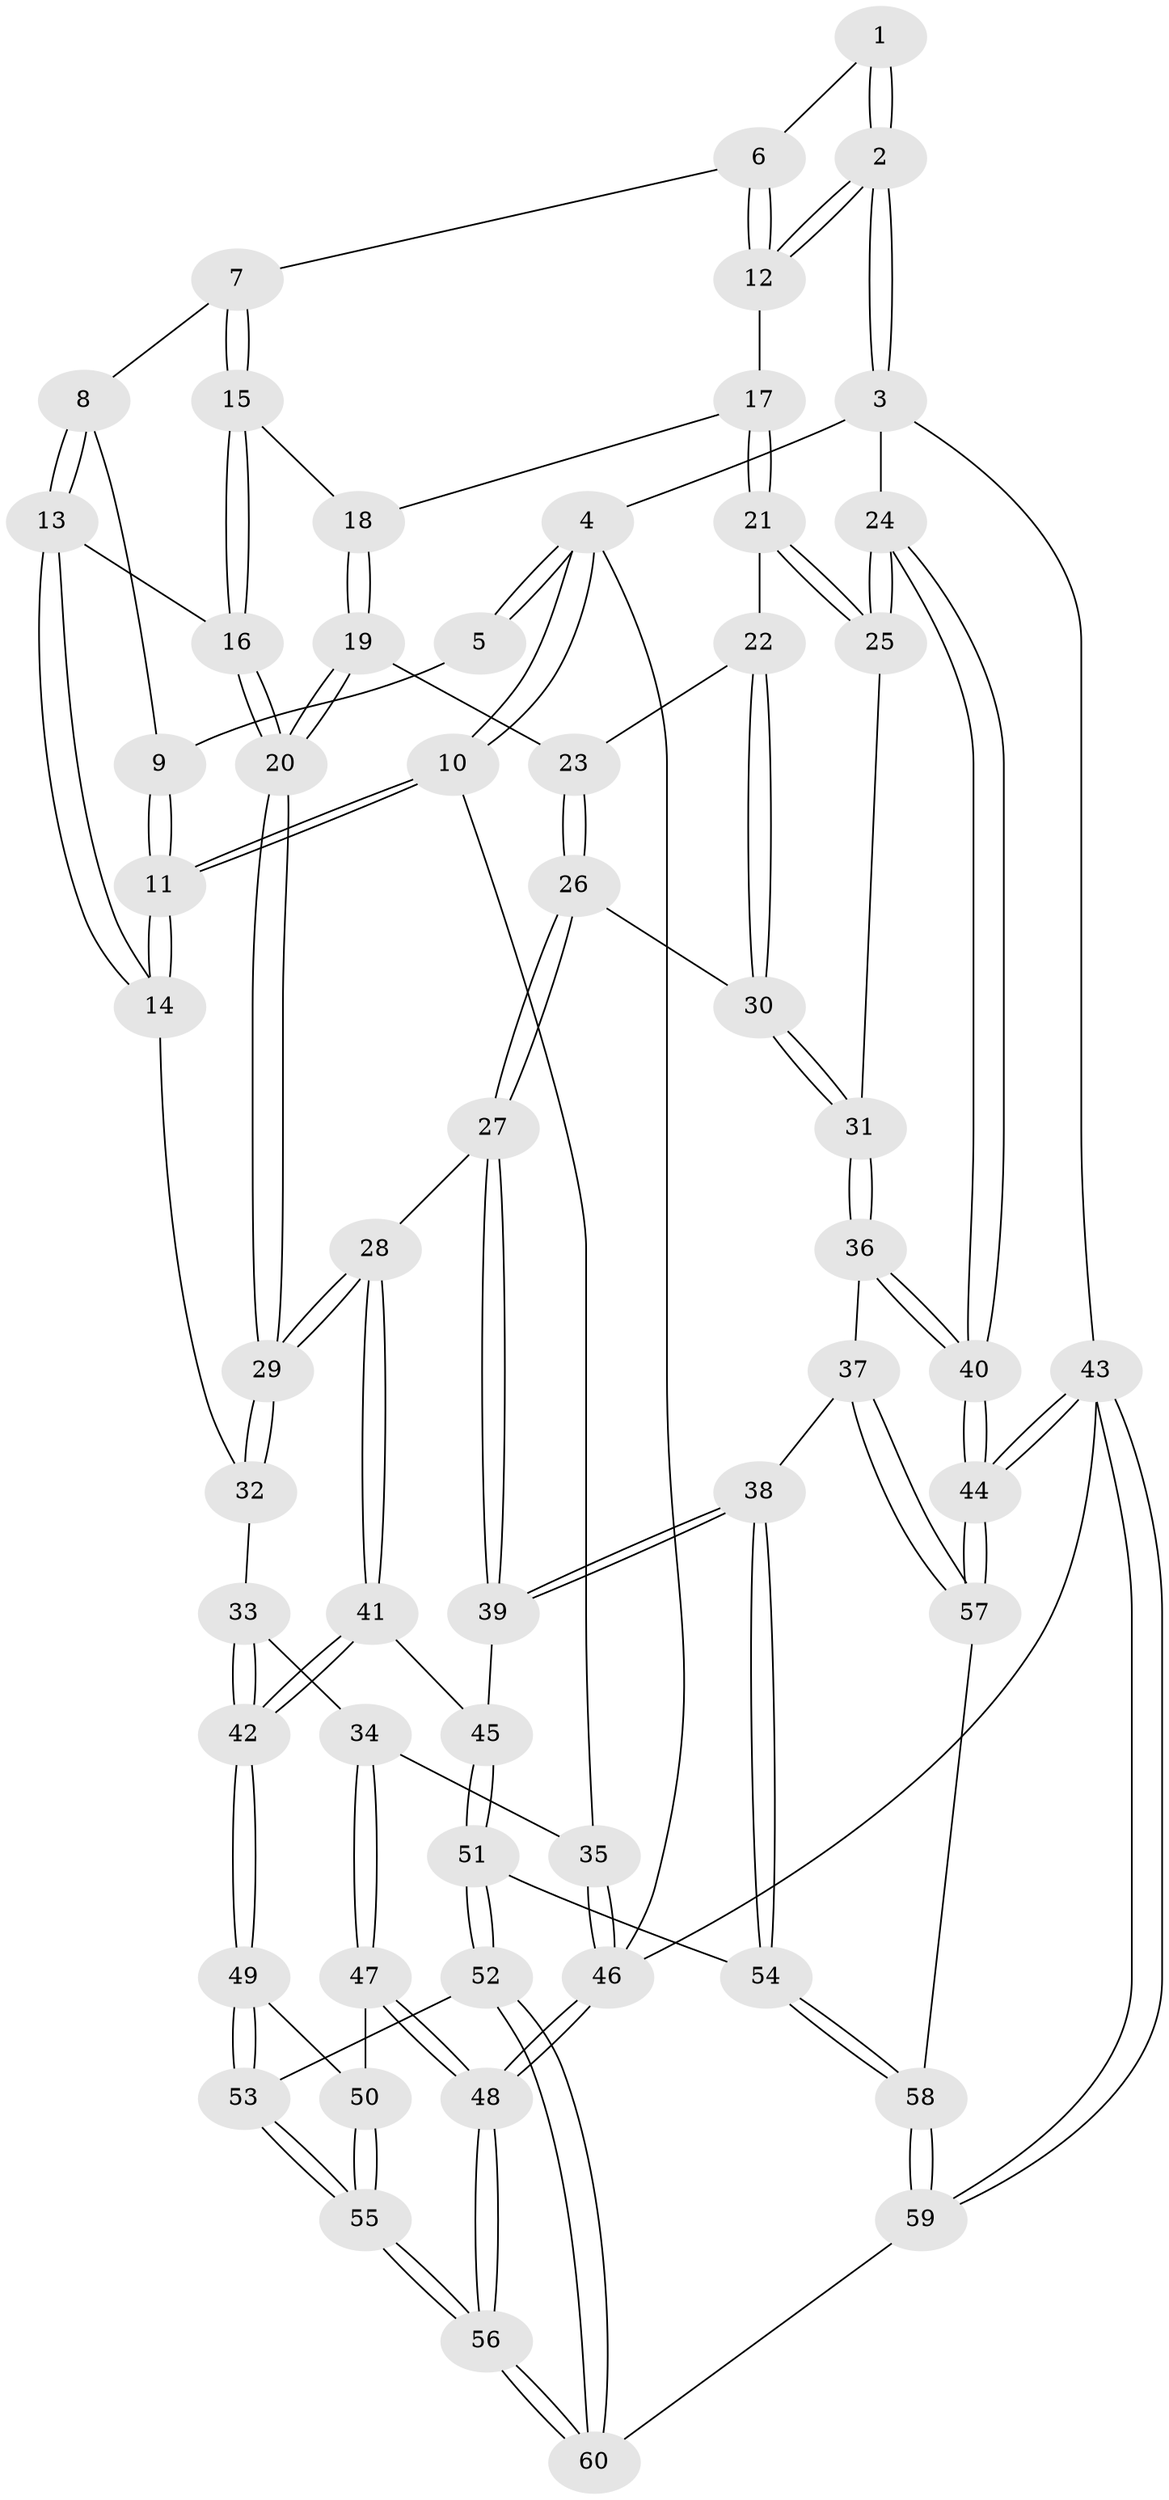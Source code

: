 // Generated by graph-tools (version 1.1) at 2025/17/03/09/25 04:17:07]
// undirected, 60 vertices, 147 edges
graph export_dot {
graph [start="1"]
  node [color=gray90,style=filled];
  1 [pos="+0.7216745463517918+0"];
  2 [pos="+1+0"];
  3 [pos="+1+0"];
  4 [pos="+0+0"];
  5 [pos="+0.43570681247911064+0"];
  6 [pos="+0.6676521156222173+0.1886462307307844"];
  7 [pos="+0.5890913098457694+0.2344314093041431"];
  8 [pos="+0.4624715424725291+0.1315114348318358"];
  9 [pos="+0.4319924655419076+0.011395251055546318"];
  10 [pos="+0.008596242365639764+0.38006027676142695"];
  11 [pos="+0.06722074023571589+0.37282789242409425"];
  12 [pos="+0.8072894148528199+0.24861939259147364"];
  13 [pos="+0.3649285313738608+0.3253383874147011"];
  14 [pos="+0.19704926199151399+0.382057563817302"];
  15 [pos="+0.5905355064613791+0.2717729441510387"];
  16 [pos="+0.5372674022303564+0.3992358444704889"];
  17 [pos="+0.800186527501155+0.2800745386516083"];
  18 [pos="+0.6558655418901351+0.3000882162588578"];
  19 [pos="+0.7098890927613122+0.37780561035503024"];
  20 [pos="+0.562630753202814+0.4615721293057985"];
  21 [pos="+0.8011187182904494+0.3335366179524518"];
  22 [pos="+0.7912397651572249+0.3517745560736295"];
  23 [pos="+0.7184675505625894+0.3771603064483137"];
  24 [pos="+1+0.3886739040331724"];
  25 [pos="+1+0.41294736861296105"];
  26 [pos="+0.7341409352798324+0.5290828574485659"];
  27 [pos="+0.6200992150063437+0.5695633747600337"];
  28 [pos="+0.5859334999347149+0.5562770733766664"];
  29 [pos="+0.5646766713020582+0.516080461100955"];
  30 [pos="+0.820331221293014+0.5135657574699878"];
  31 [pos="+0.8218955466729835+0.5142865459402922"];
  32 [pos="+0.36463419994557167+0.5203047977678864"];
  33 [pos="+0.36152479251265723+0.5691360500834063"];
  34 [pos="+0.19939186090599811+0.6983731876416915"];
  35 [pos="+0.00452407869768387+0.48722849418261893"];
  36 [pos="+0.8991560511681685+0.6740190349246018"];
  37 [pos="+0.8103372904723111+0.7595801655460741"];
  38 [pos="+0.78433851432427+0.7696543860280458"];
  39 [pos="+0.6968640041322539+0.6920329824400355"];
  40 [pos="+1+0.6529819575533324"];
  41 [pos="+0.45991223522337293+0.7201855264682259"];
  42 [pos="+0.42569714852162915+0.7340231927630655"];
  43 [pos="+1+1"];
  44 [pos="+1+1"];
  45 [pos="+0.562858859951624+0.788415552132307"];
  46 [pos="+0+1"];
  47 [pos="+0.2042099688143183+0.7057190458272942"];
  48 [pos="+0+1"];
  49 [pos="+0.35859104149445675+0.7906218005105967"];
  50 [pos="+0.25761863295886467+0.7432069940356826"];
  51 [pos="+0.606875359894834+0.862598728917048"];
  52 [pos="+0.44099018991394967+0.9655811102885608"];
  53 [pos="+0.36104848659034167+0.8111082345541635"];
  54 [pos="+0.727264121399578+0.8937890562729232"];
  55 [pos="+0.06581813884580737+1"];
  56 [pos="+0+1"];
  57 [pos="+1+0.9170131407755577"];
  58 [pos="+0.73964499764038+0.9550338938543083"];
  59 [pos="+0.7183202207144322+1"];
  60 [pos="+0.44787101015464353+1"];
  1 -- 2;
  1 -- 2;
  1 -- 6;
  2 -- 3;
  2 -- 3;
  2 -- 12;
  2 -- 12;
  3 -- 4;
  3 -- 24;
  3 -- 43;
  4 -- 5;
  4 -- 5;
  4 -- 10;
  4 -- 10;
  4 -- 46;
  5 -- 9;
  6 -- 7;
  6 -- 12;
  6 -- 12;
  7 -- 8;
  7 -- 15;
  7 -- 15;
  8 -- 9;
  8 -- 13;
  8 -- 13;
  9 -- 11;
  9 -- 11;
  10 -- 11;
  10 -- 11;
  10 -- 35;
  11 -- 14;
  11 -- 14;
  12 -- 17;
  13 -- 14;
  13 -- 14;
  13 -- 16;
  14 -- 32;
  15 -- 16;
  15 -- 16;
  15 -- 18;
  16 -- 20;
  16 -- 20;
  17 -- 18;
  17 -- 21;
  17 -- 21;
  18 -- 19;
  18 -- 19;
  19 -- 20;
  19 -- 20;
  19 -- 23;
  20 -- 29;
  20 -- 29;
  21 -- 22;
  21 -- 25;
  21 -- 25;
  22 -- 23;
  22 -- 30;
  22 -- 30;
  23 -- 26;
  23 -- 26;
  24 -- 25;
  24 -- 25;
  24 -- 40;
  24 -- 40;
  25 -- 31;
  26 -- 27;
  26 -- 27;
  26 -- 30;
  27 -- 28;
  27 -- 39;
  27 -- 39;
  28 -- 29;
  28 -- 29;
  28 -- 41;
  28 -- 41;
  29 -- 32;
  29 -- 32;
  30 -- 31;
  30 -- 31;
  31 -- 36;
  31 -- 36;
  32 -- 33;
  33 -- 34;
  33 -- 42;
  33 -- 42;
  34 -- 35;
  34 -- 47;
  34 -- 47;
  35 -- 46;
  35 -- 46;
  36 -- 37;
  36 -- 40;
  36 -- 40;
  37 -- 38;
  37 -- 57;
  37 -- 57;
  38 -- 39;
  38 -- 39;
  38 -- 54;
  38 -- 54;
  39 -- 45;
  40 -- 44;
  40 -- 44;
  41 -- 42;
  41 -- 42;
  41 -- 45;
  42 -- 49;
  42 -- 49;
  43 -- 44;
  43 -- 44;
  43 -- 59;
  43 -- 59;
  43 -- 46;
  44 -- 57;
  44 -- 57;
  45 -- 51;
  45 -- 51;
  46 -- 48;
  46 -- 48;
  47 -- 48;
  47 -- 48;
  47 -- 50;
  48 -- 56;
  48 -- 56;
  49 -- 50;
  49 -- 53;
  49 -- 53;
  50 -- 55;
  50 -- 55;
  51 -- 52;
  51 -- 52;
  51 -- 54;
  52 -- 53;
  52 -- 60;
  52 -- 60;
  53 -- 55;
  53 -- 55;
  54 -- 58;
  54 -- 58;
  55 -- 56;
  55 -- 56;
  56 -- 60;
  56 -- 60;
  57 -- 58;
  58 -- 59;
  58 -- 59;
  59 -- 60;
}

